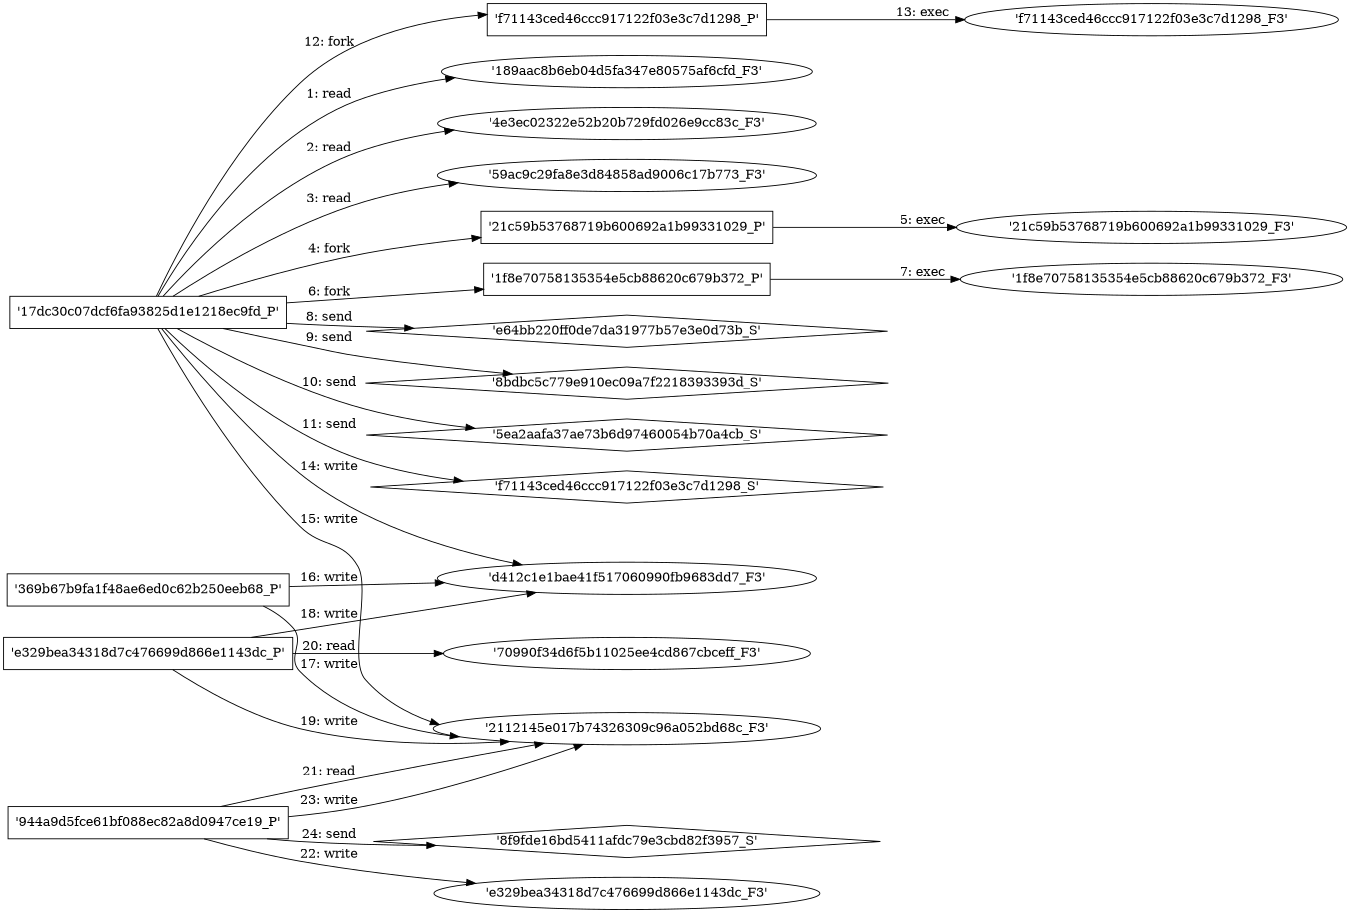 digraph "D:\Learning\Paper\apt\基于CTI的攻击预警\Dataset\攻击图\ASGfromALLCTI\Heartbleed Memory Disclosure - Upgrade OpenSSL Now!.dot" {
rankdir="LR"
size="9"
fixedsize="false"
splines="true"
nodesep=0.3
ranksep=0
fontsize=10
overlap="scalexy"
engine= "neato"
	"'189aac8b6eb04d5fa347e80575af6cfd_F3'" [node_type=file shape=ellipse]
	"'17dc30c07dcf6fa93825d1e1218ec9fd_P'" [node_type=Process shape=box]
	"'17dc30c07dcf6fa93825d1e1218ec9fd_P'" -> "'189aac8b6eb04d5fa347e80575af6cfd_F3'" [label="1: read"]
	"'4e3ec02322e52b20b729fd026e9cc83c_F3'" [node_type=file shape=ellipse]
	"'17dc30c07dcf6fa93825d1e1218ec9fd_P'" [node_type=Process shape=box]
	"'17dc30c07dcf6fa93825d1e1218ec9fd_P'" -> "'4e3ec02322e52b20b729fd026e9cc83c_F3'" [label="2: read"]
	"'59ac9c29fa8e3d84858ad9006c17b773_F3'" [node_type=file shape=ellipse]
	"'17dc30c07dcf6fa93825d1e1218ec9fd_P'" [node_type=Process shape=box]
	"'17dc30c07dcf6fa93825d1e1218ec9fd_P'" -> "'59ac9c29fa8e3d84858ad9006c17b773_F3'" [label="3: read"]
	"'17dc30c07dcf6fa93825d1e1218ec9fd_P'" [node_type=Process shape=box]
	"'21c59b53768719b600692a1b99331029_P'" [node_type=Process shape=box]
	"'17dc30c07dcf6fa93825d1e1218ec9fd_P'" -> "'21c59b53768719b600692a1b99331029_P'" [label="4: fork"]
	"'21c59b53768719b600692a1b99331029_P'" [node_type=Process shape=box]
	"'21c59b53768719b600692a1b99331029_F3'" [node_type=File shape=ellipse]
	"'21c59b53768719b600692a1b99331029_P'" -> "'21c59b53768719b600692a1b99331029_F3'" [label="5: exec"]
	"'17dc30c07dcf6fa93825d1e1218ec9fd_P'" [node_type=Process shape=box]
	"'1f8e70758135354e5cb88620c679b372_P'" [node_type=Process shape=box]
	"'17dc30c07dcf6fa93825d1e1218ec9fd_P'" -> "'1f8e70758135354e5cb88620c679b372_P'" [label="6: fork"]
	"'1f8e70758135354e5cb88620c679b372_P'" [node_type=Process shape=box]
	"'1f8e70758135354e5cb88620c679b372_F3'" [node_type=File shape=ellipse]
	"'1f8e70758135354e5cb88620c679b372_P'" -> "'1f8e70758135354e5cb88620c679b372_F3'" [label="7: exec"]
	"'e64bb220ff0de7da31977b57e3e0d73b_S'" [node_type=Socket shape=diamond]
	"'17dc30c07dcf6fa93825d1e1218ec9fd_P'" [node_type=Process shape=box]
	"'17dc30c07dcf6fa93825d1e1218ec9fd_P'" -> "'e64bb220ff0de7da31977b57e3e0d73b_S'" [label="8: send"]
	"'8bdbc5c779e910ec09a7f2218393393d_S'" [node_type=Socket shape=diamond]
	"'17dc30c07dcf6fa93825d1e1218ec9fd_P'" [node_type=Process shape=box]
	"'17dc30c07dcf6fa93825d1e1218ec9fd_P'" -> "'8bdbc5c779e910ec09a7f2218393393d_S'" [label="9: send"]
	"'5ea2aafa37ae73b6d97460054b70a4cb_S'" [node_type=Socket shape=diamond]
	"'17dc30c07dcf6fa93825d1e1218ec9fd_P'" [node_type=Process shape=box]
	"'17dc30c07dcf6fa93825d1e1218ec9fd_P'" -> "'5ea2aafa37ae73b6d97460054b70a4cb_S'" [label="10: send"]
	"'f71143ced46ccc917122f03e3c7d1298_S'" [node_type=Socket shape=diamond]
	"'17dc30c07dcf6fa93825d1e1218ec9fd_P'" [node_type=Process shape=box]
	"'17dc30c07dcf6fa93825d1e1218ec9fd_P'" -> "'f71143ced46ccc917122f03e3c7d1298_S'" [label="11: send"]
	"'17dc30c07dcf6fa93825d1e1218ec9fd_P'" [node_type=Process shape=box]
	"'f71143ced46ccc917122f03e3c7d1298_P'" [node_type=Process shape=box]
	"'17dc30c07dcf6fa93825d1e1218ec9fd_P'" -> "'f71143ced46ccc917122f03e3c7d1298_P'" [label="12: fork"]
	"'f71143ced46ccc917122f03e3c7d1298_P'" [node_type=Process shape=box]
	"'f71143ced46ccc917122f03e3c7d1298_F3'" [node_type=File shape=ellipse]
	"'f71143ced46ccc917122f03e3c7d1298_P'" -> "'f71143ced46ccc917122f03e3c7d1298_F3'" [label="13: exec"]
	"'d412c1e1bae41f517060990fb9683dd7_F3'" [node_type=file shape=ellipse]
	"'17dc30c07dcf6fa93825d1e1218ec9fd_P'" [node_type=Process shape=box]
	"'17dc30c07dcf6fa93825d1e1218ec9fd_P'" -> "'d412c1e1bae41f517060990fb9683dd7_F3'" [label="14: write"]
	"'2112145e017b74326309c96a052bd68c_F3'" [node_type=file shape=ellipse]
	"'17dc30c07dcf6fa93825d1e1218ec9fd_P'" [node_type=Process shape=box]
	"'17dc30c07dcf6fa93825d1e1218ec9fd_P'" -> "'2112145e017b74326309c96a052bd68c_F3'" [label="15: write"]
	"'d412c1e1bae41f517060990fb9683dd7_F3'" [node_type=file shape=ellipse]
	"'369b67b9fa1f48ae6ed0c62b250eeb68_P'" [node_type=Process shape=box]
	"'369b67b9fa1f48ae6ed0c62b250eeb68_P'" -> "'d412c1e1bae41f517060990fb9683dd7_F3'" [label="16: write"]
	"'2112145e017b74326309c96a052bd68c_F3'" [node_type=file shape=ellipse]
	"'369b67b9fa1f48ae6ed0c62b250eeb68_P'" [node_type=Process shape=box]
	"'369b67b9fa1f48ae6ed0c62b250eeb68_P'" -> "'2112145e017b74326309c96a052bd68c_F3'" [label="17: write"]
	"'d412c1e1bae41f517060990fb9683dd7_F3'" [node_type=file shape=ellipse]
	"'e329bea34318d7c476699d866e1143dc_P'" [node_type=Process shape=box]
	"'e329bea34318d7c476699d866e1143dc_P'" -> "'d412c1e1bae41f517060990fb9683dd7_F3'" [label="18: write"]
	"'2112145e017b74326309c96a052bd68c_F3'" [node_type=file shape=ellipse]
	"'e329bea34318d7c476699d866e1143dc_P'" [node_type=Process shape=box]
	"'e329bea34318d7c476699d866e1143dc_P'" -> "'2112145e017b74326309c96a052bd68c_F3'" [label="19: write"]
	"'70990f34d6f5b11025ee4cd867cbceff_F3'" [node_type=file shape=ellipse]
	"'e329bea34318d7c476699d866e1143dc_P'" [node_type=Process shape=box]
	"'e329bea34318d7c476699d866e1143dc_P'" -> "'70990f34d6f5b11025ee4cd867cbceff_F3'" [label="20: read"]
	"'2112145e017b74326309c96a052bd68c_F3'" [node_type=file shape=ellipse]
	"'944a9d5fce61bf088ec82a8d0947ce19_P'" [node_type=Process shape=box]
	"'944a9d5fce61bf088ec82a8d0947ce19_P'" -> "'2112145e017b74326309c96a052bd68c_F3'" [label="21: read"]
	"'e329bea34318d7c476699d866e1143dc_F3'" [node_type=file shape=ellipse]
	"'944a9d5fce61bf088ec82a8d0947ce19_P'" [node_type=Process shape=box]
	"'944a9d5fce61bf088ec82a8d0947ce19_P'" -> "'e329bea34318d7c476699d866e1143dc_F3'" [label="22: write"]
	"'2112145e017b74326309c96a052bd68c_F3'" [node_type=file shape=ellipse]
	"'944a9d5fce61bf088ec82a8d0947ce19_P'" [node_type=Process shape=box]
	"'944a9d5fce61bf088ec82a8d0947ce19_P'" -> "'2112145e017b74326309c96a052bd68c_F3'" [label="23: write"]
	"'8f9fde16bd5411afdc79e3cbd82f3957_S'" [node_type=Socket shape=diamond]
	"'944a9d5fce61bf088ec82a8d0947ce19_P'" [node_type=Process shape=box]
	"'944a9d5fce61bf088ec82a8d0947ce19_P'" -> "'8f9fde16bd5411afdc79e3cbd82f3957_S'" [label="24: send"]
}
